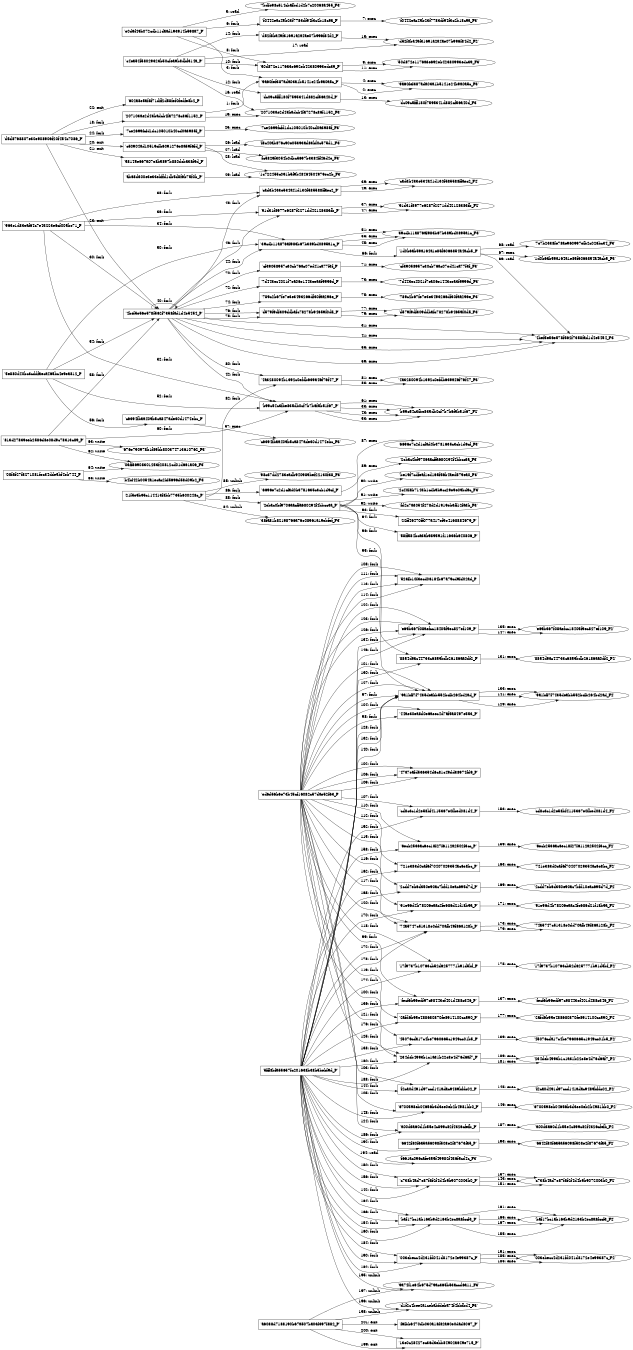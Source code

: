digraph "D:\Learning\Paper\apt\基于CTI的攻击预警\Dataset\攻击图\ASGfromALLCTI\Hawkeye Keylogger – Reborn v8 An in-depth campaign analysis.dot" {
rankdir="LR"
size="9"
fixedsize="false"
splines="true"
nodesep=0.3
ranksep=0
fontsize=10
overlap="scalexy"
engine= "neato"
	"'207103ae2d43badcb4fa7278c86f1152_P'" [node_type=Process shape=box]
	"'9a60fef387ada03a1b5141e24b9a0a5c_P'" [node_type=Process shape=box]
	"'207103ae2d43badcb4fa7278c86f1152_P'" -> "'9a60fef387ada03a1b5141e24b9a0a5c_P'" [label="1: fork"]
	"'9a60fef387ada03a1b5141e24b9a0a5c_P'" [node_type=Process shape=box]
	"'9a60fef387ada03a1b5141e24b9a0a5c_F3'" [node_type=File shape=ellipse]
	"'9a60fef387ada03a1b5141e24b9a0a5c_P'" -> "'9a60fef387ada03a1b5141e24b9a0a5c_F3'" [label="2: exec"]
	"'e0d9f49b072cdb11daad193914b598a7_P'" [node_type=Process shape=box]
	"'9a60fef387ada03a1b5141e24b9a0a5c_P'" [node_type=Process shape=box]
	"'e0d9f49b072cdb11daad193914b598a7_P'" -> "'9a60fef387ada03a1b5141e24b9a0a5c_P'" [label="3: fork"]
	"'9a60fef387ada03a1b5141e24b9a0a5c_P'" [node_type=Process shape=box]
	"'9a60fef387ada03a1b5141e24b9a0a5c_F3'" [node_type=File shape=ellipse]
	"'9a60fef387ada03a1b5141e24b9a0a5c_P'" -> "'9a60fef387ada03a1b5141e24b9a0a5c_F3'" [label="4: exec"]
	"'7bdfe98c514cbafbd1d2b7c20068a455_F3'" [node_type=file shape=ellipse]
	"'e0d9f49b072cdb11daad193914b598a7_P'" [node_type=Process shape=box]
	"'e0d9f49b072cdb11daad193914b598a7_P'" -> "'7bdfe98c514cbafbd1d2b7c20068a455_F3'" [label="5: read"]
	"'e0d9f49b072cdb11daad193914b598a7_P'" [node_type=Process shape=box]
	"'f0442eac45b23f7783df94f3c2b18c9a_P'" [node_type=Process shape=box]
	"'e0d9f49b072cdb11daad193914b598a7_P'" -> "'f0442eac45b23f7783df94f3c2b18c9a_P'" [label="6: fork"]
	"'f0442eac45b23f7783df94f3c2b18c9a_P'" [node_type=Process shape=box]
	"'f0442eac45b23f7783df94f3c2b18c9a_F3'" [node_type=File shape=ellipse]
	"'f0442eac45b23f7783df94f3c2b18c9a_P'" -> "'f0442eac45b23f7783df94f3c2b18c9a_F3'" [label="7: exec"]
	"'e0d9f49b072cdb11daad193914b598a7_P'" [node_type=Process shape=box]
	"'50d872e1176a3e692eb42380993edc39_P'" [node_type=Process shape=box]
	"'e0d9f49b072cdb11daad193914b598a7_P'" -> "'50d872e1176a3e692eb42380993edc39_P'" [label="8: fork"]
	"'50d872e1176a3e692eb42380993edc39_P'" [node_type=Process shape=box]
	"'50d872e1176a3e692eb42380993edc39_F3'" [node_type=File shape=ellipse]
	"'50d872e1176a3e692eb42380993edc39_P'" -> "'50d872e1176a3e692eb42380993edc39_F3'" [label="9: exec"]
	"'c4ea54f58029323b50cfea9b8dbf314a_P'" [node_type=Process shape=box]
	"'50d872e1176a3e692eb42380993edc39_P'" [node_type=Process shape=box]
	"'c4ea54f58029323b50cfea9b8dbf314a_P'" -> "'50d872e1176a3e692eb42380993edc39_P'" [label="10: fork"]
	"'50d872e1176a3e692eb42380993edc39_P'" [node_type=Process shape=box]
	"'50d872e1176a3e692eb42380993edc39_F3'" [node_type=File shape=ellipse]
	"'50d872e1176a3e692eb42380993edc39_P'" -> "'50d872e1176a3e692eb42380993edc39_F3'" [label="11: exec"]
	"'c4ea54f58029323b50cfea9b8dbf314a_P'" [node_type=Process shape=box]
	"'dc09c5fff180f7595341d882cf56a40d_P'" [node_type=Process shape=box]
	"'c4ea54f58029323b50cfea9b8dbf314a_P'" -> "'dc09c5fff180f7595341d882cf56a40d_P'" [label="12: fork"]
	"'dc09c5fff180f7595341d882cf56a40d_P'" [node_type=Process shape=box]
	"'dc09c5fff180f7595341d882cf56a40d_F3'" [node_type=File shape=ellipse]
	"'dc09c5fff180f7595341d882cf56a40d_P'" -> "'dc09c5fff180f7595341d882cf56a40d_F3'" [label="13: exec"]
	"'c4ea54f58029323b50cfea9b8dbf314a_P'" [node_type=Process shape=box]
	"'d52f8ba49f31691a2a4ae07b996f84d2_P'" [node_type=Process shape=box]
	"'c4ea54f58029323b50cfea9b8dbf314a_P'" -> "'d52f8ba49f31691a2a4ae07b996f84d2_P'" [label="14: fork"]
	"'d52f8ba49f31691a2a4ae07b996f84d2_P'" [node_type=Process shape=box]
	"'d52f8ba49f31691a2a4ae07b996f84d2_F2'" [node_type=File shape=ellipse]
	"'d52f8ba49f31691a2a4ae07b996f84d2_P'" -> "'d52f8ba49f31691a2a4ae07b996f84d2_F2'" [label="15: exec"]
	"'207103ae2d43badcb4fa7278c86f1152_F3'" [node_type=file shape=ellipse]
	"'c4ea54f58029323b50cfea9b8dbf314a_P'" [node_type=Process shape=box]
	"'c4ea54f58029323b50cfea9b8dbf314a_P'" -> "'207103ae2d43badcb4fa7278c86f1152_F3'" [label="16: read"]
	"'d52f8ba49f31691a2a4ae07b996f84d2_F2'" [node_type=file shape=ellipse]
	"'c4ea54f58029323b50cfea9b8dbf314a_P'" [node_type=Process shape=box]
	"'c4ea54f58029323b50cfea9b8dbf314a_P'" -> "'d52f8ba49f31691a2a4ae07b996f84d2_F2'" [label="17: read"]
	"'d5d8768807e30e908906f20f454c7086_P'" [node_type=Process shape=box]
	"'207103ae2d43badcb4fa7278c86f1152_P'" [node_type=Process shape=box]
	"'d5d8768807e30e908906f20f454c7086_P'" -> "'207103ae2d43badcb4fa7278c86f1152_P'" [label="18: fork"]
	"'207103ae2d43badcb4fa7278c86f1152_P'" [node_type=Process shape=box]
	"'207103ae2d43badcb4fa7278c86f1152_F3'" [node_type=File shape=ellipse]
	"'207103ae2d43badcb4fa7278c86f1152_P'" -> "'207103ae2d43badcb4fa7278c86f1152_F3'" [label="19: exec"]
	"'d5d8768807e30e908906f20f454c7086_P'" [node_type=Process shape=box]
	"'c50904ad10519cfb6091276e8a59f6fd_P'" [node_type=Process shape=box]
	"'d5d8768807e30e908906f20f454c7086_P'" -> "'c50904ad10519cfb6091276e8a59f6fd_P'" [label="20: exit"]
	"'d5d8768807e30e908906f20f454c7086_P'" [node_type=Process shape=box]
	"'58145e667a07e8b5897b880deba38f9d_P'" [node_type=Process shape=box]
	"'d5d8768807e30e908906f20f454c7086_P'" -> "'58145e667a07e8b5897b880deba38f9d_P'" [label="21: exit"]
	"'d5d8768807e30e908906f20f454c7086_P'" [node_type=Process shape=box]
	"'602a8e5af8f71dff2d58fef0fedfe8b2_P'" [node_type=Process shape=box]
	"'d5d8768807e30e908906f20f454c7086_P'" -> "'602a8e5af8f71dff2d58fef0fedfe8b2_P'" [label="22: exit"]
	"'d5d8768807e30e908906f20f454c7086_P'" [node_type=Process shape=box]
	"'4bef5e56e578f562f7358fad1d4e5454_P'" [node_type=Process shape=box]
	"'d5d8768807e30e908906f20f454c7086_P'" -> "'4bef5e56e578f562f7358fad1d4e5454_P'" [label="23: exit"]
	"'d5d8768807e30e908906f20f454c7086_P'" [node_type=Process shape=box]
	"'7ce2699fcfd1dc105010b40cd0a3985f_P'" [node_type=Process shape=box]
	"'d5d8768807e30e908906f20f454c7086_P'" -> "'7ce2699fcfd1dc105010b40cd0a3985f_P'" [label="24: fork"]
	"'7ce2699fcfd1dc105010b40cd0a3985f_P'" [node_type=Process shape=box]
	"'7ce2699fcfd1dc105010b40cd0a3985f_F3'" [node_type=File shape=ellipse]
	"'7ce2699fcfd1dc105010b40cd0a3985f_P'" -> "'7ce2699fcfd1dc105010b40cd0a3985f_F3'" [label="25: exec"]
	"'f8c40ab876c90e05393ad83bf0c575d1_F3'" [node_type=file shape=ellipse]
	"'c50904ad10519cfb6091276e8a59f6fd_P'" [node_type=Process shape=box]
	"'c50904ad10519cfb6091276e8a59f6fd_P'" -> "'f8c40ab876c90e05393ad83bf0c575d1_F3'" [label="26: load"]
	"'fc5829f3054b0dbc5697b3384ff46d4e_F3'" [node_type=file shape=ellipse]
	"'c50904ad10519cfb6091276e8a59f6fd_P'" [node_type=Process shape=box]
	"'c50904ad10519cfb6091276e8a59f6fd_P'" -> "'fc5829f3054b0dbc5697b3384ff46d4e_F3'" [label="27: load"]
	"'1c722455c091b5f9b48464504979ec2b_F3'" [node_type=file shape=ellipse]
	"'c50904ad10519cfb6091276e8a59f6fd_P'" [node_type=Process shape=box]
	"'c50904ad10519cfb6091276e8a59f6fd_P'" -> "'1c722455c091b5f9b48464504979ec2b_F3'" [label="28: load"]
	"'1c722455c091b5f9b48464504979ec2b_F3'" [node_type=file shape=ellipse]
	"'ab68d300e3e33ebffd1db5d8f6b75f0b_P'" [node_type=Process shape=box]
	"'ab68d300e3e33ebffd1db5d8f6b75f0b_P'" -> "'1c722455c091b5f9b48464504979ec2b_F3'" [label="29: load"]
	"'963e1d83eaf64c7e43223e6cf005be71_P'" [node_type=Process shape=box]
	"'4bef5e56e578f562f7358fad1d4e5454_P'" [node_type=Process shape=box]
	"'963e1d83eaf64c7e43223e6cf005be71_P'" -> "'4bef5e56e578f562f7358fad1d4e5454_P'" [label="30: fork"]
	"'4bef5e56e578f562f7358fad1d4e5454_P'" [node_type=Process shape=box]
	"'4bef5e56e578f562f7358fad1d4e5454_F3'" [node_type=File shape=ellipse]
	"'4bef5e56e578f562f7358fad1d4e5454_P'" -> "'4bef5e56e578f562f7358fad1d4e5454_F3'" [label="31: exec"]
	"'963e1d83eaf64c7e43223e6cf005be71_P'" [node_type=Process shape=box]
	"'b99c54c3fbe835db0cf7b7b6f5b51f67_P'" [node_type=Process shape=box]
	"'963e1d83eaf64c7e43223e6cf005be71_P'" -> "'b99c54c3fbe835db0cf7b7b6f5b51f67_P'" [label="32: fork"]
	"'b99c54c3fbe835db0cf7b7b6f5b51f67_P'" [node_type=Process shape=box]
	"'b99c54c3fbe835db0cf7b7b6f5b51f67_F2'" [node_type=File shape=ellipse]
	"'b99c54c3fbe835db0cf7b7b6f5b51f67_P'" -> "'b99c54c3fbe835db0cf7b7b6f5b51f67_F2'" [label="33: exec"]
	"'963e1d83eaf64c7e43223e6cf005be71_P'" [node_type=Process shape=box]
	"'39cdb11a876af983b67b389bd0895a1c_P'" [node_type=Process shape=box]
	"'963e1d83eaf64c7e43223e6cf005be71_P'" -> "'39cdb11a876af983b67b389bd0895a1c_P'" [label="34: fork"]
	"'39cdb11a876af983b67b389bd0895a1c_P'" [node_type=Process shape=box]
	"'39cdb11a876af983b67b389bd0895a1c_F3'" [node_type=File shape=ellipse]
	"'39cdb11a876af983b67b389bd0895a1c_P'" -> "'39cdb11a876af983b67b389bd0895a1c_F3'" [label="35: exec"]
	"'963e1d83eaf64c7e43223e6cf005be71_P'" [node_type=Process shape=box]
	"'91d31f8977e6287f2271dd42128383fb_P'" [node_type=Process shape=box]
	"'963e1d83eaf64c7e43223e6cf005be71_P'" -> "'91d31f8977e6287f2271dd42128383fb_P'" [label="36: fork"]
	"'91d31f8977e6287f2271dd42128383fb_P'" [node_type=Process shape=box]
	"'91d31f8977e6287f2271dd42128383fb_F2'" [node_type=File shape=ellipse]
	"'91d31f8977e6287f2271dd42128383fb_P'" -> "'91d31f8977e6287f2271dd42128383fb_F2'" [label="37: exec"]
	"'963e1d83eaf64c7e43223e6cf005be71_P'" [node_type=Process shape=box]
	"'cad3b433e534a41d130f585588ffaec2_P'" [node_type=Process shape=box]
	"'963e1d83eaf64c7e43223e6cf005be71_P'" -> "'cad3b433e534a41d130f585588ffaec2_P'" [label="38: fork"]
	"'cad3b433e534a41d130f585588ffaec2_P'" [node_type=Process shape=box]
	"'cad3b433e534a41d130f585588ffaec2_F2'" [node_type=File shape=ellipse]
	"'cad3b433e534a41d130f585588ffaec2_P'" -> "'cad3b433e534a41d130f585588ffaec2_F2'" [label="39: exec"]
	"'4bef5e56e578f562f7358fad1d4e5454_P'" [node_type=Process shape=box]
	"'4bef5e56e578f562f7358fad1d4e5454_P'" [node_type=Process shape=box]
	"'4bef5e56e578f562f7358fad1d4e5454_P'" -> "'4bef5e56e578f562f7358fad1d4e5454_P'" [label="40: fork"]
	"'4bef5e56e578f562f7358fad1d4e5454_P'" [node_type=Process shape=box]
	"'4bef5e56e578f562f7358fad1d4e5454_F3'" [node_type=File shape=ellipse]
	"'4bef5e56e578f562f7358fad1d4e5454_P'" -> "'4bef5e56e578f562f7358fad1d4e5454_F3'" [label="41: exec"]
	"'4bef5e56e578f562f7358fad1d4e5454_P'" [node_type=Process shape=box]
	"'b99c54c3fbe835db0cf7b7b6f5b51f67_P'" [node_type=Process shape=box]
	"'4bef5e56e578f562f7358fad1d4e5454_P'" -> "'b99c54c3fbe835db0cf7b7b6f5b51f67_P'" [label="42: fork"]
	"'b99c54c3fbe835db0cf7b7b6f5b51f67_P'" [node_type=Process shape=box]
	"'b99c54c3fbe835db0cf7b7b6f5b51f67_F2'" [node_type=File shape=ellipse]
	"'b99c54c3fbe835db0cf7b7b6f5b51f67_P'" -> "'b99c54c3fbe835db0cf7b7b6f5b51f67_F2'" [label="43: exec"]
	"'4bef5e56e578f562f7358fad1d4e5454_P'" [node_type=Process shape=box]
	"'39cdb11a876af983b67b389bd0895a1c_P'" [node_type=Process shape=box]
	"'4bef5e56e578f562f7358fad1d4e5454_P'" -> "'39cdb11a876af983b67b389bd0895a1c_P'" [label="44: fork"]
	"'39cdb11a876af983b67b389bd0895a1c_P'" [node_type=Process shape=box]
	"'39cdb11a876af983b67b389bd0895a1c_F3'" [node_type=File shape=ellipse]
	"'39cdb11a876af983b67b389bd0895a1c_P'" -> "'39cdb11a876af983b67b389bd0895a1c_F3'" [label="45: exec"]
	"'4bef5e56e578f562f7358fad1d4e5454_P'" [node_type=Process shape=box]
	"'91d31f8977e6287f2271dd42128383fb_P'" [node_type=Process shape=box]
	"'4bef5e56e578f562f7358fad1d4e5454_P'" -> "'91d31f8977e6287f2271dd42128383fb_P'" [label="46: fork"]
	"'91d31f8977e6287f2271dd42128383fb_P'" [node_type=Process shape=box]
	"'91d31f8977e6287f2271dd42128383fb_F2'" [node_type=File shape=ellipse]
	"'91d31f8977e6287f2271dd42128383fb_P'" -> "'91d31f8977e6287f2271dd42128383fb_F2'" [label="47: exec"]
	"'4bef5e56e578f562f7358fad1d4e5454_P'" [node_type=Process shape=box]
	"'cad3b433e534a41d130f585588ffaec2_P'" [node_type=Process shape=box]
	"'4bef5e56e578f562f7358fad1d4e5454_P'" -> "'cad3b433e534a41d130f585588ffaec2_P'" [label="48: fork"]
	"'cad3b433e534a41d130f585588ffaec2_P'" [node_type=Process shape=box]
	"'cad3b433e534a41d130f585588ffaec2_F2'" [node_type=File shape=ellipse]
	"'cad3b433e534a41d130f585588ffaec2_P'" -> "'cad3b433e534a41d130f585588ffaec2_F2'" [label="49: exec"]
	"'5e880d40bc3cddfaeca465bc4e9ea812_P'" [node_type=Process shape=box]
	"'39cdb11a876af983b67b389bd0895a1c_P'" [node_type=Process shape=box]
	"'5e880d40bc3cddfaeca465bc4e9ea812_P'" -> "'39cdb11a876af983b67b389bd0895a1c_P'" [label="50: fork"]
	"'39cdb11a876af983b67b389bd0895a1c_P'" [node_type=Process shape=box]
	"'39cdb11a876af983b67b389bd0895a1c_F3'" [node_type=File shape=ellipse]
	"'39cdb11a876af983b67b389bd0895a1c_P'" -> "'39cdb11a876af983b67b389bd0895a1c_F3'" [label="51: exec"]
	"'5e880d40bc3cddfaeca465bc4e9ea812_P'" [node_type=Process shape=box]
	"'b99c54c3fbe835db0cf7b7b6f5b51f67_P'" [node_type=Process shape=box]
	"'5e880d40bc3cddfaeca465bc4e9ea812_P'" -> "'b99c54c3fbe835db0cf7b7b6f5b51f67_P'" [label="52: fork"]
	"'b99c54c3fbe835db0cf7b7b6f5b51f67_P'" [node_type=Process shape=box]
	"'b99c54c3fbe835db0cf7b7b6f5b51f67_F2'" [node_type=File shape=ellipse]
	"'b99c54c3fbe835db0cf7b7b6f5b51f67_P'" -> "'b99c54c3fbe835db0cf7b7b6f5b51f67_F2'" [label="53: exec"]
	"'5e880d40bc3cddfaeca465bc4e9ea812_P'" [node_type=Process shape=box]
	"'4bef5e56e578f562f7358fad1d4e5454_P'" [node_type=Process shape=box]
	"'5e880d40bc3cddfaeca465bc4e9ea812_P'" -> "'4bef5e56e578f562f7358fad1d4e5454_P'" [label="54: fork"]
	"'4bef5e56e578f562f7358fad1d4e5454_P'" [node_type=Process shape=box]
	"'4bef5e56e578f562f7358fad1d4e5454_F3'" [node_type=File shape=ellipse]
	"'4bef5e56e578f562f7358fad1d4e5454_P'" -> "'4bef5e56e578f562f7358fad1d4e5454_F3'" [label="55: exec"]
	"'5e880d40bc3cddfaeca465bc4e9ea812_P'" [node_type=Process shape=box]
	"'c6394fbaa409b5ca847ade30d1474ebc_P'" [node_type=Process shape=box]
	"'5e880d40bc3cddfaeca465bc4e9ea812_P'" -> "'c6394fbaa409b5ca847ade30d1474ebc_P'" [label="56: fork"]
	"'c6394fbaa409b5ca847ade30d1474ebc_P'" [node_type=Process shape=box]
	"'c6394fbaa409b5ca847ade30d1474ebc_F3'" [node_type=File shape=ellipse]
	"'c6394fbaa409b5ca847ade30d1474ebc_P'" -> "'c6394fbaa409b5ca847ade30d1474ebc_F3'" [label="57: exec"]
	"'813d27839eeb2586d8e08d9c78313c89_P'" [node_type=Process shape=box]
	"'4bef5e56e578f562f7358fad1d4e5454_P'" [node_type=Process shape=box]
	"'813d27839eeb2586d8e08d9c78313c89_P'" -> "'4bef5e56e578f562f7358fad1d4e5454_P'" [label="58: fork"]
	"'4bef5e56e578f562f7358fad1d4e5454_P'" [node_type=Process shape=box]
	"'4bef5e56e578f562f7358fad1d4e5454_F3'" [node_type=File shape=ellipse]
	"'4bef5e56e578f562f7358fad1d4e5454_P'" -> "'4bef5e56e578f562f7358fad1d4e5454_F3'" [label="59: exec"]
	"'813d27839eeb2586d8e08d9c78313c89_P'" [node_type=Process shape=box]
	"'b99c54c3fbe835db0cf7b7b6f5b51f67_P'" [node_type=Process shape=box]
	"'813d27839eeb2586d8e08d9c78313c89_P'" -> "'b99c54c3fbe835db0cf7b7b6f5b51f67_P'" [label="60: fork"]
	"'b99c54c3fbe835db0cf7b7b6f5b51f67_P'" [node_type=Process shape=box]
	"'b99c54c3fbe835db0cf7b7b6f5b51f67_F2'" [node_type=File shape=ellipse]
	"'b99c54c3fbe835db0cf7b7b6f5b51f67_P'" -> "'b99c54c3fbe835db0cf7b7b6f5b51f67_F2'" [label="61: exec"]
	"'03ff86908301253f20812cd01d661a06_F3'" [node_type=file shape=ellipse]
	"'813d27839eeb2586d8e08d9c78313c89_P'" [node_type=Process shape=box]
	"'813d27839eeb2586d8e08d9c78313c89_P'" -> "'03ff86908301253f20812cd01d661a06_F3'" [label="62: write"]
	"'676e790978b1f89bb800374713610762_F3'" [node_type=file shape=ellipse]
	"'813d27839eeb2586d8e08d9c78313c89_P'" [node_type=Process shape=box]
	"'813d27839eeb2586d8e08d9c78313c89_P'" -> "'676e790978b1f89bb800374713610762_F3'" [label="63: write"]
	"'03ff86908301253f20812cd01d661a06_F3'" [node_type=file shape=ellipse]
	"'08f8f27f8271081fec34dde5bf4eb744_P'" [node_type=Process shape=box]
	"'08f8f27f8271081fec34dde5bf4eb744_P'" -> "'03ff86908301253f20812cd01d661a06_F3'" [label="64: write"]
	"'b4bf42b0054a1ecac2bf5696d58d09b2_F3'" [node_type=file shape=ellipse]
	"'08f8f27f8271081fec34dde5bf4eb744_P'" [node_type=Process shape=box]
	"'08f8f27f8271081fec34dde5bf4eb744_P'" -> "'b4bf42b0054a1ecac2bf5696d58d09b2_F3'" [label="65: write"]
	"'39cdb11a876af983b67b389bd0895a1c_P'" [node_type=Process shape=box]
	"'1d0b6ab59a164a1e85f6066854a4acb5_P'" [node_type=Process shape=box]
	"'39cdb11a876af983b67b389bd0895a1c_P'" -> "'1d0b6ab59a164a1e85f6066854a4acb5_P'" [label="66: fork"]
	"'1d0b6ab59a164a1e85f6066854a4acb5_P'" [node_type=Process shape=box]
	"'1d0b6ab59a164a1e85f6066854a4acb5_F3'" [node_type=File shape=ellipse]
	"'1d0b6ab59a164a1e85f6066854a4acb5_P'" -> "'1d0b6ab59a164a1e85f6066854a4acb5_F3'" [label="67: exec"]
	"'7e7b2338fe78ae960997efb2c026bc34_F3'" [node_type=file shape=ellipse]
	"'1d0b6ab59a164a1e85f6066854a4acb5_P'" [node_type=Process shape=box]
	"'1d0b6ab59a164a1e85f6066854a4acb5_P'" -> "'7e7b2338fe78ae960997efb2c026bc34_F3'" [label="68: read"]
	"'4bef5e56e578f562f7358fad1d4e5454_F3'" [node_type=file shape=ellipse]
	"'1d0b6ab59a164a1e85f6066854a4acb5_P'" [node_type=Process shape=box]
	"'1d0b6ab59a164a1e85f6066854a4acb5_P'" -> "'4bef5e56e578f562f7358fad1d4e5454_F3'" [label="69: read"]
	"'4bef5e56e578f562f7358fad1d4e5454_P'" [node_type=Process shape=box]
	"'cf39058957c30cb76ac07ed41ca77f3f_P'" [node_type=Process shape=box]
	"'4bef5e56e578f562f7358fad1d4e5454_P'" -> "'cf39058957c30cb76ac07ed41ca77f3f_P'" [label="70: fork"]
	"'cf39058957c30cb76ac07ed41ca77f3f_P'" [node_type=Process shape=box]
	"'cf39058957c30cb76ac07ed41ca77f3f_F3'" [node_type=File shape=ellipse]
	"'cf39058957c30cb76ac07ed41ca77f3f_P'" -> "'cf39058957c30cb76ac07ed41ca77f3f_F3'" [label="71: exec"]
	"'4bef5e56e578f562f7358fad1d4e5454_P'" [node_type=Process shape=box]
	"'7d443ec4021f7ea06e1443eea3f9996d_P'" [node_type=Process shape=box]
	"'4bef5e56e578f562f7358fad1d4e5454_P'" -> "'7d443ec4021f7ea06e1443eea3f9996d_P'" [label="72: fork"]
	"'7d443ec4021f7ea06e1443eea3f9996d_P'" [node_type=Process shape=box]
	"'7d443ec4021f7ea06e1443eea3f9996d_F3'" [node_type=File shape=ellipse]
	"'7d443ec4021f7ea06e1443eea3f9996d_P'" -> "'7d443ec4021f7ea06e1443eea3f9996d_F3'" [label="73: exec"]
	"'4bef5e56e578f562f7358fad1d4e5454_P'" [node_type=Process shape=box]
	"'789c2b67fe7e3e3493266df30faa296e_P'" [node_type=Process shape=box]
	"'4bef5e56e578f562f7358fad1d4e5454_P'" -> "'789c2b67fe7e3e3493266df30faa296e_P'" [label="74: fork"]
	"'789c2b67fe7e3e3493266df30faa296e_P'" [node_type=Process shape=box]
	"'789c2b67fe7e3e3493266df30faa296e_F3'" [node_type=File shape=ellipse]
	"'789c2b67fe7e3e3493266df30faa296e_P'" -> "'789c2b67fe7e3e3493266df30faa296e_F3'" [label="75: exec"]
	"'4bef5e56e578f562f7358fad1d4e5454_P'" [node_type=Process shape=box]
	"'d579f9df309ddbafc78278b94659f0d5_P'" [node_type=Process shape=box]
	"'4bef5e56e578f562f7358fad1d4e5454_P'" -> "'d579f9df309ddbafc78278b94659f0d5_P'" [label="76: fork"]
	"'d579f9df309ddbafc78278b94659f0d5_P'" [node_type=Process shape=box]
	"'d579f9df309ddbafc78278b94659f0d5_F3'" [node_type=File shape=ellipse]
	"'d579f9df309ddbafc78278b94659f0d5_P'" -> "'d579f9df309ddbafc78278b94659f0d5_F3'" [label="77: exec"]
	"'4bef5e56e578f562f7358fad1d4e5454_P'" [node_type=Process shape=box]
	"'d579f9df309ddbafc78278b94659f0d5_P'" [node_type=Process shape=box]
	"'4bef5e56e578f562f7358fad1d4e5454_P'" -> "'d579f9df309ddbafc78278b94659f0d5_P'" [label="78: fork"]
	"'d579f9df309ddbafc78278b94659f0d5_P'" [node_type=Process shape=box]
	"'d579f9df309ddbafc78278b94659f0d5_F3'" [node_type=File shape=ellipse]
	"'d579f9df309ddbafc78278b94659f0d5_P'" -> "'d579f9df309ddbafc78278b94659f0d5_F3'" [label="79: exec"]
	"'4bef5e56e578f562f7358fad1d4e5454_P'" [node_type=Process shape=box]
	"'4a3280094b1392c0efdb639a46f76f47_P'" [node_type=Process shape=box]
	"'4bef5e56e578f562f7358fad1d4e5454_P'" -> "'4a3280094b1392c0efdb639a46f76f47_P'" [label="80: fork"]
	"'4a3280094b1392c0efdb639a46f76f47_P'" [node_type=Process shape=box]
	"'4a3280094b1392c0efdb639a46f76f47_F3'" [node_type=File shape=ellipse]
	"'4a3280094b1392c0efdb639a46f76f47_P'" -> "'4a3280094b1392c0efdb639a46f76f47_F3'" [label="81: exec"]
	"'21f5e9b95c114413f8bb7735b600248c_P'" [node_type=Process shape=box]
	"'4a3280094b1392c0efdb639a46f76f47_P'" [node_type=Process shape=box]
	"'21f5e9b95c114413f8bb7735b600248c_P'" -> "'4a3280094b1392c0efdb639a46f76f47_P'" [label="82: fork"]
	"'4a3280094b1392c0efdb639a46f76f47_P'" [node_type=Process shape=box]
	"'4a3280094b1392c0efdb639a46f76f47_F3'" [node_type=File shape=ellipse]
	"'4a3280094b1392c0efdb639a46f76f47_P'" -> "'4a3280094b1392c0efdb639a46f76f47_F3'" [label="83: exec"]
	"'38fa81b82198766a76e08961a19ebfef_F3'" [node_type=file shape=ellipse]
	"'21f5e9b95c114413f8bb7735b600248c_P'" [node_type=Process shape=box]
	"'21f5e9b95c114413f8bb7735b600248c_P'" -> "'38fa81b82198766a76e08961a19ebfef_F3'" [label="84: unlink"]
	"'98c37dd2783eadb940989bef22130f38_F3'" [node_type=file shape=ellipse]
	"'21f5e9b95c114413f8bb7735b600248c_P'" [node_type=Process shape=box]
	"'21f5e9b95c114413f8bb7735b600248c_P'" -> "'98c37dd2783eadb940989bef22130f38_F3'" [label="85: unlink"]
	"'21f5e9b95c114413f8bb7735b600248c_P'" [node_type=Process shape=box]
	"'6696e7c2d1cfad0b3781635c3cb1d9cf_P'" [node_type=Process shape=box]
	"'21f5e9b95c114413f8bb7735b600248c_P'" -> "'6696e7c2d1cfad0b3781635c3cb1d9cf_P'" [label="86: fork"]
	"'6696e7c2d1cfad0b3781635c3cb1d9cf_P'" [node_type=Process shape=box]
	"'6696e7c2d1cfad0b3781635c3cb1d9cf_F3'" [node_type=File shape=ellipse]
	"'6696e7c2d1cfad0b3781635c3cb1d9cf_P'" -> "'6696e7c2d1cfad0b3781635c3cb1d9cf_F3'" [label="87: exec"]
	"'21f5e9b95c114413f8bb7735b600248c_P'" [node_type=Process shape=box]
	"'2ebac0bf9706aacffa680294f4bbcc3a_P'" [node_type=Process shape=box]
	"'21f5e9b95c114413f8bb7735b600248c_P'" -> "'2ebac0bf9706aacffa680294f4bbcc3a_P'" [label="88: fork"]
	"'2ebac0bf9706aacffa680294f4bbcc3a_P'" [node_type=Process shape=box]
	"'2ebac0bf9706aacffa680294f4bbcc3a_F3'" [node_type=File shape=ellipse]
	"'2ebac0bf9706aacffa680294f4bbcc3a_P'" -> "'2ebac0bf9706aacffa680294f4bbcc3a_F3'" [label="89: exec"]
	"'be19f7cdfeaf1ed165f56b4aed579ea0_F3'" [node_type=file shape=ellipse]
	"'2ebac0bf9706aacffa680294f4bbcc3a_P'" [node_type=Process shape=box]
	"'2ebac0bf9706aacffa680294f4bbcc3a_P'" -> "'be19f7cdfeaf1ed165f56b4aed579ea0_F3'" [label="90: write"]
	"'2c40f8b7143b1cdb9b9cc29e9e09bd9c_F3'" [node_type=file shape=ellipse]
	"'2ebac0bf9706aacffa680294f4bbcc3a_P'" [node_type=Process shape=box]
	"'2ebac0bf9706aacffa680294f4bbcc3a_P'" -> "'2c40f8b7143b1cdb9b9cc29e9e09bd9c_F3'" [label="91: write"]
	"'fd2c7a3054f278d2d1919eb3ff12fa3b_F3'" [node_type=file shape=ellipse]
	"'2ebac0bf9706aacffa680294f4bbcc3a_P'" [node_type=Process shape=box]
	"'2ebac0bf9706aacffa680294f4bbcc3a_P'" -> "'fd2c7a3054f278d2d1919eb3ff12fa3b_F3'" [label="92: write"]
	"'2ebac0bf9706aacffa680294f4bbcc3a_P'" [node_type=Process shape=box]
	"'22ff46470ff077a417ef9e4168884679_P'" [node_type=Process shape=box]
	"'2ebac0bf9706aacffa680294f4bbcc3a_P'" -> "'22ff46470ff077a417ef9e4168884679_P'" [label="93: fork"]
	"'2ebac0bf9706aacffa680294f4bbcc3a_P'" [node_type=Process shape=box]
	"'58ff584bca3ab989591f11636b640806_P'" [node_type=Process shape=box]
	"'2ebac0bf9706aacffa680294f4bbcc3a_P'" -> "'58ff584bca3ab989591f11636b640806_P'" [label="94: fork"]
	"'2ebac0bf9706aacffa680294f4bbcc3a_P'" [node_type=Process shape=box]
	"'9a1bff7f7435deabb552bcfb264bd2ad_P'" [node_type=Process shape=box]
	"'2ebac0bf9706aacffa680294f4bbcc3a_P'" -> "'9a1bff7f7435deabb552bcfb264bd2ad_P'" [label="95: fork"]
	"'2ebac0bf9706aacffa680294f4bbcc3a_P'" [node_type=Process shape=box]
	"'8854d9ac44733c6859bdb26186aa0df2_P'" [node_type=Process shape=box]
	"'2ebac0bf9706aacffa680294f4bbcc3a_P'" -> "'8854d9ac44733c6859bdb26186aa0df2_P'" [label="96: fork"]
	"'ed6d56b6e73b45cf16082c57dae52f63_P'" [node_type=Process shape=box]
	"'9a1bff7f7435deabb552bcfb264bd2ad_P'" [node_type=Process shape=box]
	"'ed6d56b6e73b45cf16082c57dae52f63_P'" -> "'9a1bff7f7435deabb552bcfb264bd2ad_P'" [label="97: fork"]
	"'ed6d56b6e73b45cf16082c57dae52f63_P'" [node_type=Process shape=box]
	"'44ae30ea8d0e6aeec4d7af5a8497e553_P'" [node_type=Process shape=box]
	"'ed6d56b6e73b45cf16082c57dae52f63_P'" -> "'44ae30ea8d0e6aeec4d7af5a8497e553_P'" [label="98: fork"]
	"'ed6d56b6e73b45cf16082c57dae52f63_P'" [node_type=Process shape=box]
	"'fecf6b96edf97c98443ef401d488c346_P'" [node_type=Process shape=box]
	"'ed6d56b6e73b45cf16082c57dae52f63_P'" -> "'fecf6b96edf97c98443ef401d488c346_P'" [label="99: fork"]
	"'ed6d56b6e73b45cf16082c57dae52f63_P'" [node_type=Process shape=box]
	"'45076cda17c4be7960665c1949cc01b5_P'" [node_type=Process shape=box]
	"'ed6d56b6e73b45cf16082c57dae52f63_P'" -> "'45076cda17c4be7960665c1949cc01b5_P'" [label="100: fork"]
	"'ed6d56b6e73b45cf16082c57dae52f63_P'" [node_type=Process shape=box]
	"'9a1bff7f7435deabb552bcfb264bd2ad_P'" [node_type=Process shape=box]
	"'ed6d56b6e73b45cf16082c57dae52f63_P'" -> "'9a1bff7f7435deabb552bcfb264bd2ad_P'" [label="101: fork"]
	"'ed6d56b6e73b45cf16082c57dae52f63_P'" [node_type=Process shape=box]
	"'47a7eafd536354d6c81c49dd38974fd9_P'" [node_type=Process shape=box]
	"'ed6d56b6e73b45cf16082c57dae52f63_P'" -> "'47a7eafd536354d6c81c49dd38974fd9_P'" [label="102: fork"]
	"'ed6d56b6e73b45cf16082c57dae52f63_P'" [node_type=Process shape=box]
	"'f2ca0d491d97ccd141adac9489bfdc02_P'" [node_type=Process shape=box]
	"'ed6d56b6e73b45cf16082c57dae52f63_P'" -> "'f2ca0d491d97ccd141adac9489bfdc02_P'" [label="103: fork"]
	"'ed6d56b6e73b45cf16082c57dae52f63_P'" [node_type=Process shape=box]
	"'44ae30ea8d0e6aeec4d7af5a8497e553_P'" [node_type=Process shape=box]
	"'ed6d56b6e73b45cf16082c57dae52f63_P'" -> "'44ae30ea8d0e6aeec4d7af5a8497e553_P'" [label="104: fork"]
	"'ed6d56b6e73b45cf16082c57dae52f63_P'" [node_type=Process shape=box]
	"'6700598eb04656b3d3ee0eb2b4981bb0_P'" [node_type=Process shape=box]
	"'ed6d56b6e73b45cf16082c57dae52f63_P'" -> "'6700598eb04656b3d3ee0eb2b4981bb0_P'" [label="105: fork"]
	"'ed6d56b6e73b45cf16082c57dae52f63_P'" [node_type=Process shape=box]
	"'47a7eafd536354d6c81c49dd38974fd9_P'" [node_type=Process shape=box]
	"'ed6d56b6e73b45cf16082c57dae52f63_P'" -> "'47a7eafd536354d6c81c49dd38974fd9_P'" [label="106: fork"]
	"'ed6d56b6e73b45cf16082c57dae52f63_P'" [node_type=Process shape=box]
	"'cd8c3c1d2e58bf4115367e0fbed081d4_P'" [node_type=Process shape=box]
	"'ed6d56b6e73b45cf16082c57dae52f63_P'" -> "'cd8c3c1d2e58bf4115367e0fbed081d4_P'" [label="107: fork"]
	"'ed6d56b6e73b45cf16082c57dae52f63_P'" [node_type=Process shape=box]
	"'523fb10f3ecd06184b67a79cd9fd02ad_P'" [node_type=Process shape=box]
	"'ed6d56b6e73b45cf16082c57dae52f63_P'" -> "'523fb10f3ecd06184b67a79cd9fd02ad_P'" [label="108: fork"]
	"'ed6d56b6e73b45cf16082c57dae52f63_P'" [node_type=Process shape=box]
	"'47a7eafd536354d6c81c49dd38974fd9_P'" [node_type=Process shape=box]
	"'ed6d56b6e73b45cf16082c57dae52f63_P'" -> "'47a7eafd536354d6c81c49dd38974fd9_P'" [label="109: fork"]
	"'ed6d56b6e73b45cf16082c57dae52f63_P'" [node_type=Process shape=box]
	"'6ecb2536ac6ec18f27f6112a2502f3cc_P'" [node_type=Process shape=box]
	"'ed6d56b6e73b45cf16082c57dae52f63_P'" -> "'6ecb2536ac6ec18f27f6112a2502f3cc_P'" [label="110: fork"]
	"'ed6d56b6e73b45cf16082c57dae52f63_P'" [node_type=Process shape=box]
	"'523fb10f3ecd06184b67a79cd9fd02ad_P'" [node_type=Process shape=box]
	"'ed6d56b6e73b45cf16082c57dae52f63_P'" -> "'523fb10f3ecd06184b67a79cd9fd02ad_P'" [label="111: fork"]
	"'ed6d56b6e73b45cf16082c57dae52f63_P'" [node_type=Process shape=box]
	"'721e383d0caf6f70407029354ac6e8bc_P'" [node_type=Process shape=box]
	"'ed6d56b6e73b45cf16082c57dae52f63_P'" -> "'721e383d0caf6f70407029354ac6e8bc_P'" [label="112: fork"]
	"'ed6d56b6e73b45cf16082c57dae52f63_P'" [node_type=Process shape=box]
	"'523fb10f3ecd06184b67a79cd9fd02ad_P'" [node_type=Process shape=box]
	"'ed6d56b6e73b45cf16082c57dae52f63_P'" -> "'523fb10f3ecd06184b67a79cd9fd02ad_P'" [label="113: fork"]
	"'ed6d56b6e73b45cf16082c57dae52f63_P'" [node_type=Process shape=box]
	"'523fb10f3ecd06184b67a79cd9fd02ad_P'" [node_type=Process shape=box]
	"'ed6d56b6e73b45cf16082c57dae52f63_P'" -> "'523fb10f3ecd06184b67a79cd9fd02ad_P'" [label="114: fork"]
	"'ed6d56b6e73b45cf16082c57dae52f63_P'" [node_type=Process shape=box]
	"'2cdd7eb6d350e90ac7bfd10eac695d7d_P'" [node_type=Process shape=box]
	"'ed6d56b6e73b45cf16082c57dae52f63_P'" -> "'2cdd7eb6d350e90ac7bfd10eac695d7d_P'" [label="115: fork"]
	"'ed6d56b6e73b45cf16082c57dae52f63_P'" [node_type=Process shape=box]
	"'91e96d4b78206eaac4fe686d21f18b9a_P'" [node_type=Process shape=box]
	"'ed6d56b6e73b45cf16082c57dae52f63_P'" -> "'91e96d4b78206eaac4fe686d21f18b9a_P'" [label="116: fork"]
	"'ed6d56b6e73b45cf16082c57dae52f63_P'" [node_type=Process shape=box]
	"'74a5747c51318e0dd70afb49f86a128b_P'" [node_type=Process shape=box]
	"'ed6d56b6e73b45cf16082c57dae52f63_P'" -> "'74a5747c51318e0dd70afb49f86a128b_P'" [label="117: fork"]
	"'ed6d56b6e73b45cf16082c57dae52f63_P'" [node_type=Process shape=box]
	"'17f9737b10763cb52d6257771b91d5bf_P'" [node_type=Process shape=box]
	"'ed6d56b6e73b45cf16082c57dae52f63_P'" -> "'17f9737b10763cb52d6257771b91d5bf_P'" [label="118: fork"]
	"'ed6d56b6e73b45cf16082c57dae52f63_P'" [node_type=Process shape=box]
	"'2afd6b95e488680870fe8914100cc590_P'" [node_type=Process shape=box]
	"'ed6d56b6e73b45cf16082c57dae52f63_P'" -> "'2afd6b95e488680870fe8914100cc590_P'" [label="119: fork"]
	"'ed6d56b6e73b45cf16082c57dae52f63_P'" [node_type=Process shape=box]
	"'74a5747c51318e0dd70afb49f86a128b_P'" [node_type=Process shape=box]
	"'ed6d56b6e73b45cf16082c57dae52f63_P'" -> "'74a5747c51318e0dd70afb49f86a128b_P'" [label="120: fork"]
	"'ed6d56b6e73b45cf16082c57dae52f63_P'" [node_type=Process shape=box]
	"'234deb4993b1c1a31b22e8e4d76d6af7_P'" [node_type=Process shape=box]
	"'ed6d56b6e73b45cf16082c57dae52f63_P'" -> "'234deb4993b1c1a31b22e8e4d76d6af7_P'" [label="121: fork"]
	"'ed6d56b6e73b45cf16082c57dae52f63_P'" [node_type=Process shape=box]
	"'e69b367f08aefcc18405f9ec827ef109_P'" [node_type=Process shape=box]
	"'ed6d56b6e73b45cf16082c57dae52f63_P'" -> "'e69b367f08aefcc18405f9ec827ef109_P'" [label="122: fork"]
	"'ed6d56b6e73b45cf16082c57dae52f63_P'" [node_type=Process shape=box]
	"'e69b367f08aefcc18405f9ec827ef109_P'" [node_type=Process shape=box]
	"'ed6d56b6e73b45cf16082c57dae52f63_P'" -> "'e69b367f08aefcc18405f9ec827ef109_P'" [label="123: fork"]
	"'ed6d56b6e73b45cf16082c57dae52f63_P'" [node_type=Process shape=box]
	"'a00d3a60d1b55e4c899c82f4326cfefb_P'" [node_type=Process shape=box]
	"'ed6d56b6e73b45cf16082c57dae52f63_P'" -> "'a00d3a60d1b55e4c899c82f4326cfefb_P'" [label="124: fork"]
	"'ed6d56b6e73b45cf16082c57dae52f63_P'" [node_type=Process shape=box]
	"'234deb4993b1c1a31b22e8e4d76d6af7_P'" [node_type=Process shape=box]
	"'ed6d56b6e73b45cf16082c57dae52f63_P'" -> "'234deb4993b1c1a31b22e8e4d76d6af7_P'" [label="125: fork"]
	"'ed6d56b6e73b45cf16082c57dae52f63_P'" [node_type=Process shape=box]
	"'e69b367f08aefcc18405f9ec827ef109_P'" [node_type=Process shape=box]
	"'ed6d56b6e73b45cf16082c57dae52f63_P'" -> "'e69b367f08aefcc18405f9ec827ef109_P'" [label="126: fork"]
	"'ed6d56b6e73b45cf16082c57dae52f63_P'" [node_type=Process shape=box]
	"'9a1bff7f7435deabb552bcfb264bd2ad_P'" [node_type=Process shape=box]
	"'ed6d56b6e73b45cf16082c57dae52f63_P'" -> "'9a1bff7f7435deabb552bcfb264bd2ad_P'" [label="127: fork"]
	"'5fff8bfa55657fc201638b38b5bebf9d_P'" [node_type=Process shape=box]
	"'9a1bff7f7435deabb552bcfb264bd2ad_P'" [node_type=Process shape=box]
	"'5fff8bfa55657fc201638b38b5bebf9d_P'" -> "'9a1bff7f7435deabb552bcfb264bd2ad_P'" [label="128: fork"]
	"'9a1bff7f7435deabb552bcfb264bd2ad_P'" [node_type=Process shape=box]
	"'9a1bff7f7435deabb552bcfb264bd2ad_F2'" [node_type=File shape=ellipse]
	"'9a1bff7f7435deabb552bcfb264bd2ad_P'" -> "'9a1bff7f7435deabb552bcfb264bd2ad_F2'" [label="129: exec"]
	"'5fff8bfa55657fc201638b38b5bebf9d_P'" [node_type=Process shape=box]
	"'8854d9ac44733c6859bdb26186aa0df2_P'" [node_type=Process shape=box]
	"'5fff8bfa55657fc201638b38b5bebf9d_P'" -> "'8854d9ac44733c6859bdb26186aa0df2_P'" [label="130: fork"]
	"'8854d9ac44733c6859bdb26186aa0df2_P'" [node_type=Process shape=box]
	"'8854d9ac44733c6859bdb26186aa0df2_F2'" [node_type=File shape=ellipse]
	"'8854d9ac44733c6859bdb26186aa0df2_P'" -> "'8854d9ac44733c6859bdb26186aa0df2_F2'" [label="131: exec"]
	"'5fff8bfa55657fc201638b38b5bebf9d_P'" [node_type=Process shape=box]
	"'9a1bff7f7435deabb552bcfb264bd2ad_P'" [node_type=Process shape=box]
	"'5fff8bfa55657fc201638b38b5bebf9d_P'" -> "'9a1bff7f7435deabb552bcfb264bd2ad_P'" [label="132: fork"]
	"'9a1bff7f7435deabb552bcfb264bd2ad_P'" [node_type=Process shape=box]
	"'9a1bff7f7435deabb552bcfb264bd2ad_F2'" [node_type=File shape=ellipse]
	"'9a1bff7f7435deabb552bcfb264bd2ad_P'" -> "'9a1bff7f7435deabb552bcfb264bd2ad_F2'" [label="133: exec"]
	"'5fff8bfa55657fc201638b38b5bebf9d_P'" [node_type=Process shape=box]
	"'e69b367f08aefcc18405f9ec827ef109_P'" [node_type=Process shape=box]
	"'5fff8bfa55657fc201638b38b5bebf9d_P'" -> "'e69b367f08aefcc18405f9ec827ef109_P'" [label="134: fork"]
	"'e69b367f08aefcc18405f9ec827ef109_P'" [node_type=Process shape=box]
	"'e69b367f08aefcc18405f9ec827ef109_F2'" [node_type=File shape=ellipse]
	"'e69b367f08aefcc18405f9ec827ef109_P'" -> "'e69b367f08aefcc18405f9ec827ef109_F2'" [label="135: exec"]
	"'5fff8bfa55657fc201638b38b5bebf9d_P'" [node_type=Process shape=box]
	"'fecf6b96edf97c98443ef401d488c346_P'" [node_type=Process shape=box]
	"'5fff8bfa55657fc201638b38b5bebf9d_P'" -> "'fecf6b96edf97c98443ef401d488c346_P'" [label="136: fork"]
	"'fecf6b96edf97c98443ef401d488c346_P'" [node_type=Process shape=box]
	"'fecf6b96edf97c98443ef401d488c346_F2'" [node_type=File shape=ellipse]
	"'fecf6b96edf97c98443ef401d488c346_P'" -> "'fecf6b96edf97c98443ef401d488c346_F2'" [label="137: exec"]
	"'5fff8bfa55657fc201638b38b5bebf9d_P'" [node_type=Process shape=box]
	"'45076cda17c4be7960665c1949cc01b5_P'" [node_type=Process shape=box]
	"'5fff8bfa55657fc201638b38b5bebf9d_P'" -> "'45076cda17c4be7960665c1949cc01b5_P'" [label="138: fork"]
	"'45076cda17c4be7960665c1949cc01b5_P'" [node_type=Process shape=box]
	"'45076cda17c4be7960665c1949cc01b5_F2'" [node_type=File shape=ellipse]
	"'45076cda17c4be7960665c1949cc01b5_P'" -> "'45076cda17c4be7960665c1949cc01b5_F2'" [label="139: exec"]
	"'5fff8bfa55657fc201638b38b5bebf9d_P'" [node_type=Process shape=box]
	"'9a1bff7f7435deabb552bcfb264bd2ad_P'" [node_type=Process shape=box]
	"'5fff8bfa55657fc201638b38b5bebf9d_P'" -> "'9a1bff7f7435deabb552bcfb264bd2ad_P'" [label="140: fork"]
	"'9a1bff7f7435deabb552bcfb264bd2ad_P'" [node_type=Process shape=box]
	"'9a1bff7f7435deabb552bcfb264bd2ad_F2'" [node_type=File shape=ellipse]
	"'9a1bff7f7435deabb552bcfb264bd2ad_P'" -> "'9a1bff7f7435deabb552bcfb264bd2ad_F2'" [label="141: exec"]
	"'5fff8bfa55657fc201638b38b5bebf9d_P'" [node_type=Process shape=box]
	"'c738b4ad7e87f8f2f4d4b9b9072003b0_P'" [node_type=Process shape=box]
	"'5fff8bfa55657fc201638b38b5bebf9d_P'" -> "'c738b4ad7e87f8f2f4d4b9b9072003b0_P'" [label="142: fork"]
	"'c738b4ad7e87f8f2f4d4b9b9072003b0_P'" [node_type=Process shape=box]
	"'c738b4ad7e87f8f2f4d4b9b9072003b0_F2'" [node_type=File shape=ellipse]
	"'c738b4ad7e87f8f2f4d4b9b9072003b0_P'" -> "'c738b4ad7e87f8f2f4d4b9b9072003b0_F2'" [label="143: exec"]
	"'5fff8bfa55657fc201638b38b5bebf9d_P'" [node_type=Process shape=box]
	"'f2ca0d491d97ccd141adac9489bfdc02_P'" [node_type=Process shape=box]
	"'5fff8bfa55657fc201638b38b5bebf9d_P'" -> "'f2ca0d491d97ccd141adac9489bfdc02_P'" [label="144: fork"]
	"'f2ca0d491d97ccd141adac9489bfdc02_P'" [node_type=Process shape=box]
	"'f2ca0d491d97ccd141adac9489bfdc02_F2'" [node_type=File shape=ellipse]
	"'f2ca0d491d97ccd141adac9489bfdc02_P'" -> "'f2ca0d491d97ccd141adac9489bfdc02_F2'" [label="145: exec"]
	"'5fff8bfa55657fc201638b38b5bebf9d_P'" [node_type=Process shape=box]
	"'e69b367f08aefcc18405f9ec827ef109_P'" [node_type=Process shape=box]
	"'5fff8bfa55657fc201638b38b5bebf9d_P'" -> "'e69b367f08aefcc18405f9ec827ef109_P'" [label="146: fork"]
	"'e69b367f08aefcc18405f9ec827ef109_P'" [node_type=Process shape=box]
	"'e69b367f08aefcc18405f9ec827ef109_F2'" [node_type=File shape=ellipse]
	"'e69b367f08aefcc18405f9ec827ef109_P'" -> "'e69b367f08aefcc18405f9ec827ef109_F2'" [label="147: exec"]
	"'5fff8bfa55657fc201638b38b5bebf9d_P'" [node_type=Process shape=box]
	"'6700598eb04656b3d3ee0eb2b4981bb0_P'" [node_type=Process shape=box]
	"'5fff8bfa55657fc201638b38b5bebf9d_P'" -> "'6700598eb04656b3d3ee0eb2b4981bb0_P'" [label="148: fork"]
	"'6700598eb04656b3d3ee0eb2b4981bb0_P'" [node_type=Process shape=box]
	"'6700598eb04656b3d3ee0eb2b4981bb0_F2'" [node_type=File shape=ellipse]
	"'6700598eb04656b3d3ee0eb2b4981bb0_P'" -> "'6700598eb04656b3d3ee0eb2b4981bb0_F2'" [label="149: exec"]
	"'5fff8bfa55657fc201638b38b5bebf9d_P'" [node_type=Process shape=box]
	"'c738b4ad7e87f8f2f4d4b9b9072003b0_P'" [node_type=Process shape=box]
	"'5fff8bfa55657fc201638b38b5bebf9d_P'" -> "'c738b4ad7e87f8f2f4d4b9b9072003b0_P'" [label="150: fork"]
	"'c738b4ad7e87f8f2f4d4b9b9072003b0_P'" [node_type=Process shape=box]
	"'c738b4ad7e87f8f2f4d4b9b9072003b0_F2'" [node_type=File shape=ellipse]
	"'c738b4ad7e87f8f2f4d4b9b9072003b0_P'" -> "'c738b4ad7e87f8f2f4d4b9b9072003b0_F2'" [label="151: exec"]
	"'5fff8bfa55657fc201638b38b5bebf9d_P'" [node_type=Process shape=box]
	"'cd8c3c1d2e58bf4115367e0fbed081d4_P'" [node_type=Process shape=box]
	"'5fff8bfa55657fc201638b38b5bebf9d_P'" -> "'cd8c3c1d2e58bf4115367e0fbed081d4_P'" [label="152: fork"]
	"'cd8c3c1d2e58bf4115367e0fbed081d4_P'" [node_type=Process shape=box]
	"'cd8c3c1d2e58bf4115367e0fbed081d4_F2'" [node_type=File shape=ellipse]
	"'cd8c3c1d2e58bf4115367e0fbed081d4_P'" -> "'cd8c3c1d2e58bf4115367e0fbed081d4_F2'" [label="153: exec"]
	"'5fff8bfa55657fc201638b38b5bebf9d_P'" [node_type=Process shape=box]
	"'baf17bc1ab163b9d2163b2ec8a8fccf3_P'" [node_type=Process shape=box]
	"'5fff8bfa55657fc201638b38b5bebf9d_P'" -> "'baf17bc1ab163b9d2163b2ec8a8fccf3_P'" [label="154: fork"]
	"'baf17bc1ab163b9d2163b2ec8a8fccf3_P'" [node_type=Process shape=box]
	"'baf17bc1ab163b9d2163b2ec8a8fccf3_F2'" [node_type=File shape=ellipse]
	"'baf17bc1ab163b9d2163b2ec8a8fccf3_P'" -> "'baf17bc1ab163b9d2163b2ec8a8fccf3_F2'" [label="155: exec"]
	"'5fff8bfa55657fc201638b38b5bebf9d_P'" [node_type=Process shape=box]
	"'c738b4ad7e87f8f2f4d4b9b9072003b0_P'" [node_type=Process shape=box]
	"'5fff8bfa55657fc201638b38b5bebf9d_P'" -> "'c738b4ad7e87f8f2f4d4b9b9072003b0_P'" [label="156: fork"]
	"'c738b4ad7e87f8f2f4d4b9b9072003b0_P'" [node_type=Process shape=box]
	"'c738b4ad7e87f8f2f4d4b9b9072003b0_F2'" [node_type=File shape=ellipse]
	"'c738b4ad7e87f8f2f4d4b9b9072003b0_P'" -> "'c738b4ad7e87f8f2f4d4b9b9072003b0_F2'" [label="157: exec"]
	"'5fff8bfa55657fc201638b38b5bebf9d_P'" [node_type=Process shape=box]
	"'6ecb2536ac6ec18f27f6112a2502f3cc_P'" [node_type=Process shape=box]
	"'5fff8bfa55657fc201638b38b5bebf9d_P'" -> "'6ecb2536ac6ec18f27f6112a2502f3cc_P'" [label="158: fork"]
	"'6ecb2536ac6ec18f27f6112a2502f3cc_P'" [node_type=Process shape=box]
	"'6ecb2536ac6ec18f27f6112a2502f3cc_F2'" [node_type=File shape=ellipse]
	"'6ecb2536ac6ec18f27f6112a2502f3cc_P'" -> "'6ecb2536ac6ec18f27f6112a2502f3cc_F2'" [label="159: exec"]
	"'5fff8bfa55657fc201638b38b5bebf9d_P'" [node_type=Process shape=box]
	"'baf17bc1ab163b9d2163b2ec8a8fccf3_P'" [node_type=Process shape=box]
	"'5fff8bfa55657fc201638b38b5bebf9d_P'" -> "'baf17bc1ab163b9d2163b2ec8a8fccf3_P'" [label="160: fork"]
	"'baf17bc1ab163b9d2163b2ec8a8fccf3_P'" [node_type=Process shape=box]
	"'baf17bc1ab163b9d2163b2ec8a8fccf3_F2'" [node_type=File shape=ellipse]
	"'baf17bc1ab163b9d2163b2ec8a8fccf3_P'" -> "'baf17bc1ab163b9d2163b2ec8a8fccf3_F2'" [label="161: exec"]
	"'5fff8bfa55657fc201638b38b5bebf9d_P'" [node_type=Process shape=box]
	"'721e383d0caf6f70407029354ac6e8bc_P'" [node_type=Process shape=box]
	"'5fff8bfa55657fc201638b38b5bebf9d_P'" -> "'721e383d0caf6f70407029354ac6e8bc_P'" [label="162: fork"]
	"'721e383d0caf6f70407029354ac6e8bc_P'" [node_type=Process shape=box]
	"'721e383d0caf6f70407029354ac6e8bc_F2'" [node_type=File shape=ellipse]
	"'721e383d0caf6f70407029354ac6e8bc_P'" -> "'721e383d0caf6f70407029354ac6e8bc_F2'" [label="163: exec"]
	"'5fff8bfa55657fc201638b38b5bebf9d_P'" [node_type=Process shape=box]
	"'baf17bc1ab163b9d2163b2ec8a8fccf3_P'" [node_type=Process shape=box]
	"'5fff8bfa55657fc201638b38b5bebf9d_P'" -> "'baf17bc1ab163b9d2163b2ec8a8fccf3_P'" [label="164: fork"]
	"'baf17bc1ab163b9d2163b2ec8a8fccf3_P'" [node_type=Process shape=box]
	"'baf17bc1ab163b9d2163b2ec8a8fccf3_F2'" [node_type=File shape=ellipse]
	"'baf17bc1ab163b9d2163b2ec8a8fccf3_P'" -> "'baf17bc1ab163b9d2163b2ec8a8fccf3_F2'" [label="165: exec"]
	"'5fff8bfa55657fc201638b38b5bebf9d_P'" [node_type=Process shape=box]
	"'baf17bc1ab163b9d2163b2ec8a8fccf3_P'" [node_type=Process shape=box]
	"'5fff8bfa55657fc201638b38b5bebf9d_P'" -> "'baf17bc1ab163b9d2163b2ec8a8fccf3_P'" [label="166: fork"]
	"'baf17bc1ab163b9d2163b2ec8a8fccf3_P'" [node_type=Process shape=box]
	"'baf17bc1ab163b9d2163b2ec8a8fccf3_F2'" [node_type=File shape=ellipse]
	"'baf17bc1ab163b9d2163b2ec8a8fccf3_P'" -> "'baf17bc1ab163b9d2163b2ec8a8fccf3_F2'" [label="167: exec"]
	"'5fff8bfa55657fc201638b38b5bebf9d_P'" [node_type=Process shape=box]
	"'2cdd7eb6d350e90ac7bfd10eac695d7d_P'" [node_type=Process shape=box]
	"'5fff8bfa55657fc201638b38b5bebf9d_P'" -> "'2cdd7eb6d350e90ac7bfd10eac695d7d_P'" [label="168: fork"]
	"'2cdd7eb6d350e90ac7bfd10eac695d7d_P'" [node_type=Process shape=box]
	"'2cdd7eb6d350e90ac7bfd10eac695d7d_F2'" [node_type=File shape=ellipse]
	"'2cdd7eb6d350e90ac7bfd10eac695d7d_P'" -> "'2cdd7eb6d350e90ac7bfd10eac695d7d_F2'" [label="169: exec"]
	"'5fff8bfa55657fc201638b38b5bebf9d_P'" [node_type=Process shape=box]
	"'91e96d4b78206eaac4fe686d21f18b9a_P'" [node_type=Process shape=box]
	"'5fff8bfa55657fc201638b38b5bebf9d_P'" -> "'91e96d4b78206eaac4fe686d21f18b9a_P'" [label="170: fork"]
	"'91e96d4b78206eaac4fe686d21f18b9a_P'" [node_type=Process shape=box]
	"'91e96d4b78206eaac4fe686d21f18b9a_F2'" [node_type=File shape=ellipse]
	"'91e96d4b78206eaac4fe686d21f18b9a_P'" -> "'91e96d4b78206eaac4fe686d21f18b9a_F2'" [label="171: exec"]
	"'5fff8bfa55657fc201638b38b5bebf9d_P'" [node_type=Process shape=box]
	"'74a5747c51318e0dd70afb49f86a128b_P'" [node_type=Process shape=box]
	"'5fff8bfa55657fc201638b38b5bebf9d_P'" -> "'74a5747c51318e0dd70afb49f86a128b_P'" [label="172: fork"]
	"'74a5747c51318e0dd70afb49f86a128b_P'" [node_type=Process shape=box]
	"'74a5747c51318e0dd70afb49f86a128b_F2'" [node_type=File shape=ellipse]
	"'74a5747c51318e0dd70afb49f86a128b_P'" -> "'74a5747c51318e0dd70afb49f86a128b_F2'" [label="173: exec"]
	"'5fff8bfa55657fc201638b38b5bebf9d_P'" [node_type=Process shape=box]
	"'17f9737b10763cb52d6257771b91d5bf_P'" [node_type=Process shape=box]
	"'5fff8bfa55657fc201638b38b5bebf9d_P'" -> "'17f9737b10763cb52d6257771b91d5bf_P'" [label="174: fork"]
	"'17f9737b10763cb52d6257771b91d5bf_P'" [node_type=Process shape=box]
	"'17f9737b10763cb52d6257771b91d5bf_F2'" [node_type=File shape=ellipse]
	"'17f9737b10763cb52d6257771b91d5bf_P'" -> "'17f9737b10763cb52d6257771b91d5bf_F2'" [label="175: exec"]
	"'5fff8bfa55657fc201638b38b5bebf9d_P'" [node_type=Process shape=box]
	"'2afd6b95e488680870fe8914100cc590_P'" [node_type=Process shape=box]
	"'5fff8bfa55657fc201638b38b5bebf9d_P'" -> "'2afd6b95e488680870fe8914100cc590_P'" [label="176: fork"]
	"'2afd6b95e488680870fe8914100cc590_P'" [node_type=Process shape=box]
	"'2afd6b95e488680870fe8914100cc590_F2'" [node_type=File shape=ellipse]
	"'2afd6b95e488680870fe8914100cc590_P'" -> "'2afd6b95e488680870fe8914100cc590_F2'" [label="177: exec"]
	"'5fff8bfa55657fc201638b38b5bebf9d_P'" [node_type=Process shape=box]
	"'74a5747c51318e0dd70afb49f86a128b_P'" [node_type=Process shape=box]
	"'5fff8bfa55657fc201638b38b5bebf9d_P'" -> "'74a5747c51318e0dd70afb49f86a128b_P'" [label="178: fork"]
	"'74a5747c51318e0dd70afb49f86a128b_P'" [node_type=Process shape=box]
	"'74a5747c51318e0dd70afb49f86a128b_F2'" [node_type=File shape=ellipse]
	"'74a5747c51318e0dd70afb49f86a128b_P'" -> "'74a5747c51318e0dd70afb49f86a128b_F2'" [label="179: exec"]
	"'5fff8bfa55657fc201638b38b5bebf9d_P'" [node_type=Process shape=box]
	"'234deb4993b1c1a31b22e8e4d76d6af7_P'" [node_type=Process shape=box]
	"'5fff8bfa55657fc201638b38b5bebf9d_P'" -> "'234deb4993b1c1a31b22e8e4d76d6af7_P'" [label="180: fork"]
	"'234deb4993b1c1a31b22e8e4d76d6af7_P'" [node_type=Process shape=box]
	"'234deb4993b1c1a31b22e8e4d76d6af7_F2'" [node_type=File shape=ellipse]
	"'234deb4993b1c1a31b22e8e4d76d6af7_P'" -> "'234deb4993b1c1a31b22e8e4d76d6af7_F2'" [label="181: exec"]
	"'5fff8bfa55657fc201638b38b5bebf9d_P'" [node_type=Process shape=box]
	"'003ebecc4d231fd041d8172e4e99387c_P'" [node_type=Process shape=box]
	"'5fff8bfa55657fc201638b38b5bebf9d_P'" -> "'003ebecc4d231fd041d8172e4e99387c_P'" [label="182: fork"]
	"'003ebecc4d231fd041d8172e4e99387c_P'" [node_type=Process shape=box]
	"'003ebecc4d231fd041d8172e4e99387c_F2'" [node_type=File shape=ellipse]
	"'003ebecc4d231fd041d8172e4e99387c_P'" -> "'003ebecc4d231fd041d8172e4e99387c_F2'" [label="183: exec"]
	"'5fff8bfa55657fc201638b38b5bebf9d_P'" [node_type=Process shape=box]
	"'003ebecc4d231fd041d8172e4e99387c_P'" [node_type=Process shape=box]
	"'5fff8bfa55657fc201638b38b5bebf9d_P'" -> "'003ebecc4d231fd041d8172e4e99387c_P'" [label="184: fork"]
	"'003ebecc4d231fd041d8172e4e99387c_P'" [node_type=Process shape=box]
	"'003ebecc4d231fd041d8172e4e99387c_F2'" [node_type=File shape=ellipse]
	"'003ebecc4d231fd041d8172e4e99387c_P'" -> "'003ebecc4d231fd041d8172e4e99387c_F2'" [label="185: exec"]
	"'5fff8bfa55657fc201638b38b5bebf9d_P'" [node_type=Process shape=box]
	"'a00d3a60d1b55e4c899c82f4326cfefb_P'" [node_type=Process shape=box]
	"'5fff8bfa55657fc201638b38b5bebf9d_P'" -> "'a00d3a60d1b55e4c899c82f4326cfefb_P'" [label="186: fork"]
	"'a00d3a60d1b55e4c899c82f4326cfefb_P'" [node_type=Process shape=box]
	"'a00d3a60d1b55e4c899c82f4326cfefb_F2'" [node_type=File shape=ellipse]
	"'a00d3a60d1b55e4c899c82f4326cfefb_P'" -> "'a00d3a60d1b55e4c899c82f4326cfefb_F2'" [label="187: exec"]
	"'5fff8bfa55657fc201638b38b5bebf9d_P'" [node_type=Process shape=box]
	"'234deb4993b1c1a31b22e8e4d76d6af7_P'" [node_type=Process shape=box]
	"'5fff8bfa55657fc201638b38b5bebf9d_P'" -> "'234deb4993b1c1a31b22e8e4d76d6af7_P'" [label="188: fork"]
	"'234deb4993b1c1a31b22e8e4d76d6af7_P'" [node_type=Process shape=box]
	"'234deb4993b1c1a31b22e8e4d76d6af7_F2'" [node_type=File shape=ellipse]
	"'234deb4993b1c1a31b22e8e4d76d6af7_P'" -> "'234deb4993b1c1a31b22e8e4d76d6af7_F2'" [label="189: exec"]
	"'5fff8bfa55657fc201638b38b5bebf9d_P'" [node_type=Process shape=box]
	"'003ebecc4d231fd041d8172e4e99387c_P'" [node_type=Process shape=box]
	"'5fff8bfa55657fc201638b38b5bebf9d_P'" -> "'003ebecc4d231fd041d8172e4e99387c_P'" [label="190: fork"]
	"'003ebecc4d231fd041d8172e4e99387c_P'" [node_type=Process shape=box]
	"'003ebecc4d231fd041d8172e4e99387c_F2'" [node_type=File shape=ellipse]
	"'003ebecc4d231fd041d8172e4e99387c_P'" -> "'003ebecc4d231fd041d8172e4e99387c_F2'" [label="191: exec"]
	"'5fff8bfa55657fc201638b38b5bebf9d_P'" [node_type=Process shape=box]
	"'6642f80f6a5a56098f508e2f87673fa5_P'" [node_type=Process shape=box]
	"'5fff8bfa55657fc201638b38b5bebf9d_P'" -> "'6642f80f6a5a56098f508e2f87673fa5_P'" [label="192: fork"]
	"'6642f80f6a5a56098f508e2f87673fa5_P'" [node_type=Process shape=box]
	"'6642f80f6a5a56098f508e2f87673fa5_F2'" [node_type=File shape=ellipse]
	"'6642f80f6a5a56098f508e2f87673fa5_P'" -> "'6642f80f6a5a56098f508e2f87673fa5_F2'" [label="193: exec"]
	"'f661ac096cafe355f49982f436f5cd4c_F3'" [node_type=file shape=ellipse]
	"'5fff8bfa55657fc201638b38b5bebf9d_P'" [node_type=Process shape=box]
	"'5fff8bfa55657fc201638b38b5bebf9d_P'" -> "'f661ac096cafe355f49982f436f5cd4c_F3'" [label="194: read"]
	"'9a74f1e64b675d79ac365b53accd6a11_F3'" [node_type=file shape=ellipse]
	"'5fff8bfa55657fc201638b38b5bebf9d_P'" [node_type=Process shape=box]
	"'5fff8bfa55657fc201638b38b5bebf9d_P'" -> "'9a74f1e64b675d79ac365b53accd6a11_F3'" [label="195: unlink"]
	"'d1f2c4bee2a1cebabfdeba74f4bbfbd4_F3'" [node_type=file shape=ellipse]
	"'5fff8bfa55657fc201638b38b5bebf9d_P'" [node_type=Process shape=box]
	"'5fff8bfa55657fc201638b38b5bebf9d_P'" -> "'d1f2c4bee2a1cebabfdeba74f4bbfbd4_F3'" [label="196: unlink"]
	"'9a74f1e64b675d79ac365b53accd6a11_F3'" [node_type=file shape=ellipse]
	"'a6088d7188190b67a507ba03f397f882_P'" [node_type=Process shape=box]
	"'a6088d7188190b67a507ba03f397f882_P'" -> "'9a74f1e64b675d79ac365b53accd6a11_F3'" [label="197: unlink"]
	"'d1f2c4bee2a1cebabfdeba74f4bbfbd4_F3'" [node_type=file shape=ellipse]
	"'a6088d7188190b67a507ba03f397f882_P'" [node_type=Process shape=box]
	"'a6088d7188190b67a507ba03f397f882_P'" -> "'d1f2c4bee2a1cebabfdeba74f4bbfbd4_F3'" [label="198: unlink"]
	"'a6088d7188190b67a507ba03f397f882_P'" [node_type=Process shape=box]
	"'13e0c28427ec36d3ebb84902a649e715_P'" [node_type=Process shape=box]
	"'a6088d7188190b67a507ba03f397f882_P'" -> "'13e0c28427ec36d3ebb84902a649e715_P'" [label="199: exit"]
	"'a6088d7188190b67a507ba03f397f882_P'" [node_type=Process shape=box]
	"'13e0c28427ec36d3ebb84902a649e715_P'" [node_type=Process shape=box]
	"'a6088d7188190b67a507ba03f397f882_P'" -> "'13e0c28427ec36d3ebb84902a649e715_P'" [label="200: exit"]
	"'a6088d7188190b67a507ba03f397f882_P'" [node_type=Process shape=box]
	"'f6fbb6470db030a18f82a60e0dad8067_P'" [node_type=Process shape=box]
	"'a6088d7188190b67a507ba03f397f882_P'" -> "'f6fbb6470db030a18f82a60e0dad8067_P'" [label="201: exit"]
}
